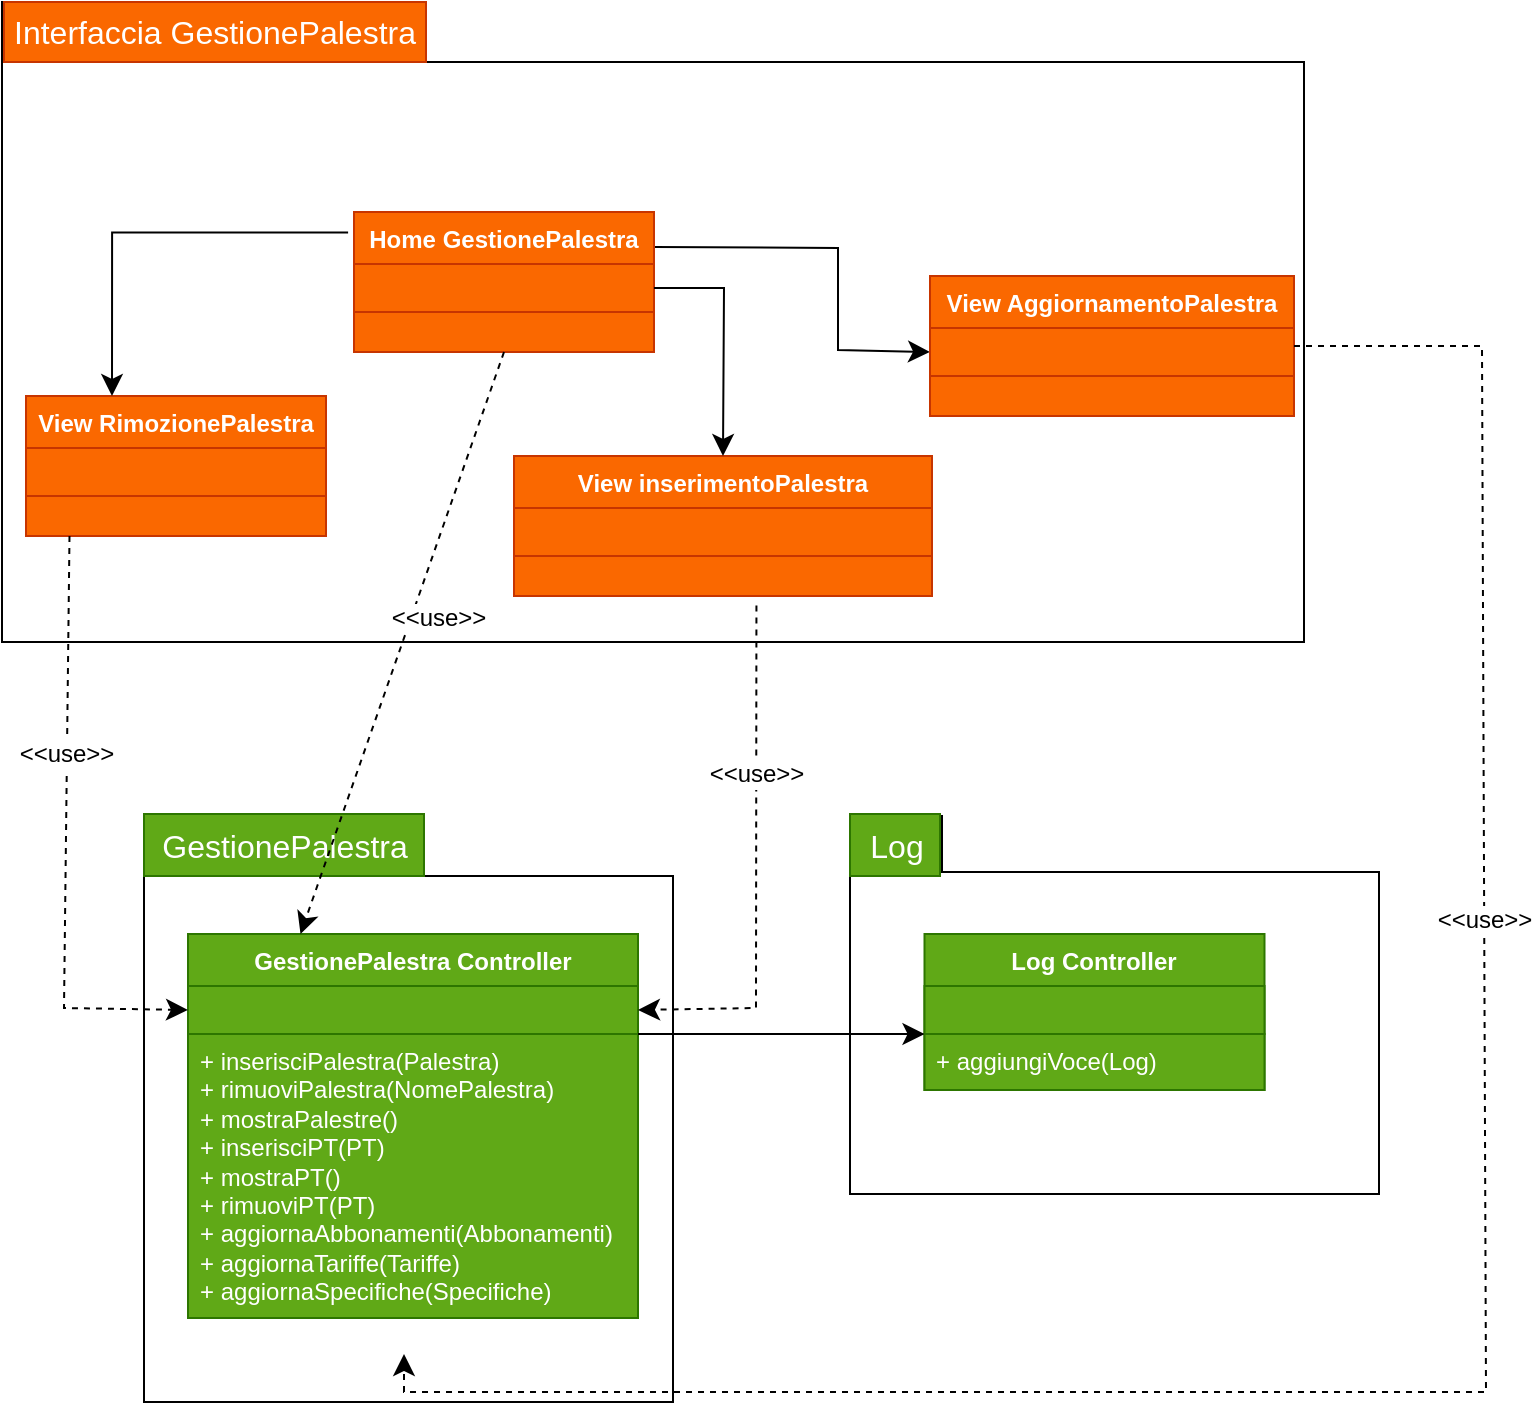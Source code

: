 <mxfile version="24.5.4" type="github">
  <diagram name="Pagina-1" id="98qzeb5G9U1v5VFIJB_s">
    <mxGraphModel dx="891" dy="809" grid="0" gridSize="10" guides="1" tooltips="1" connect="1" arrows="1" fold="1" page="0" pageScale="1" pageWidth="827" pageHeight="1169" math="0" shadow="0">
      <root>
        <mxCell id="0" />
        <mxCell id="1" parent="0" />
        <mxCell id="aeyW9CHYFvf7CehLPwGB-1" value="" style="shape=folder;fontStyle=1;spacingTop=10;tabWidth=210;tabHeight=30;tabPosition=left;html=1;whiteSpace=wrap;" parent="1" vertex="1">
          <mxGeometry x="29" y="240" width="651" height="320" as="geometry" />
        </mxCell>
        <mxCell id="aeyW9CHYFvf7CehLPwGB-2" value="&lt;font color=&quot;#ffffff&quot;&gt;Interfaccia GestionePalestra&lt;/font&gt;" style="text;strokeColor=#C73500;fillColor=#fa6800;html=1;align=center;verticalAlign=middle;whiteSpace=wrap;rounded=0;fontSize=16;fontColor=#000000;" parent="1" vertex="1">
          <mxGeometry x="30" y="240" width="211" height="30" as="geometry" />
        </mxCell>
        <mxCell id="aeyW9CHYFvf7CehLPwGB-3" style="edgeStyle=none;curved=1;rounded=0;orthogonalLoop=1;jettySize=auto;html=1;exitX=0.5;exitY=0;exitDx=0;exitDy=0;fontSize=12;startSize=8;endSize=8;" parent="1" edge="1">
          <mxGeometry relative="1" as="geometry">
            <mxPoint x="444" y="324" as="sourcePoint" />
            <mxPoint x="444" y="324" as="targetPoint" />
          </mxGeometry>
        </mxCell>
        <mxCell id="aeyW9CHYFvf7CehLPwGB-4" value="" style="shape=folder;fontStyle=1;spacingTop=10;tabWidth=140;tabHeight=31;tabPosition=left;html=1;whiteSpace=wrap;" parent="1" vertex="1">
          <mxGeometry x="100" y="646" width="264.5" height="294" as="geometry" />
        </mxCell>
        <mxCell id="aeyW9CHYFvf7CehLPwGB-5" value="GestionePalestra" style="text;html=1;align=center;verticalAlign=middle;resizable=0;points=[];autosize=1;fontSize=16;fillColor=#60a917;fontColor=#ffffff;strokeColor=#2D7600;" parent="1" vertex="1">
          <mxGeometry x="100" y="646" width="140" height="31" as="geometry" />
        </mxCell>
        <mxCell id="aeyW9CHYFvf7CehLPwGB-6" value="&lt;font color=&quot;#ffffff&quot;&gt;View RimozionePalestra&lt;br&gt;&lt;/font&gt;" style="swimlane;fontStyle=1;align=center;verticalAlign=top;childLayout=stackLayout;horizontal=1;startSize=26;horizontalStack=0;resizeParent=1;resizeParentMax=0;resizeLast=0;collapsible=1;marginBottom=0;whiteSpace=wrap;html=1;fillColor=#fa6800;fontColor=#000000;strokeColor=#C73500;" parent="1" vertex="1">
          <mxGeometry x="41" y="437" width="150" height="70" as="geometry" />
        </mxCell>
        <mxCell id="aeyW9CHYFvf7CehLPwGB-7" value="" style="text;strokeColor=#C73500;fillColor=#fa6800;align=left;verticalAlign=top;spacingLeft=4;spacingRight=4;overflow=hidden;rotatable=0;points=[[0,0.5],[1,0.5]];portConstraint=eastwest;whiteSpace=wrap;html=1;fontColor=#000000;" parent="aeyW9CHYFvf7CehLPwGB-6" vertex="1">
          <mxGeometry y="26" width="150" height="24" as="geometry" />
        </mxCell>
        <mxCell id="aeyW9CHYFvf7CehLPwGB-8" value="" style="line;strokeWidth=1;fillColor=#fa6800;align=left;verticalAlign=middle;spacingTop=-1;spacingLeft=3;spacingRight=3;rotatable=0;labelPosition=right;points=[];portConstraint=eastwest;strokeColor=#FF8000;fontColor=#000000;" parent="aeyW9CHYFvf7CehLPwGB-6" vertex="1">
          <mxGeometry y="50" width="150" as="geometry" />
        </mxCell>
        <mxCell id="aeyW9CHYFvf7CehLPwGB-9" value="&lt;div&gt;&lt;br&gt;&lt;/div&gt;&lt;div&gt;&lt;br&gt;&lt;/div&gt;" style="text;strokeColor=#C73500;fillColor=#fa6800;align=left;verticalAlign=top;spacingLeft=4;spacingRight=4;overflow=hidden;rotatable=0;points=[[0,0.5],[1,0.5]];portConstraint=eastwest;whiteSpace=wrap;html=1;fontColor=#000000;" parent="aeyW9CHYFvf7CehLPwGB-6" vertex="1">
          <mxGeometry y="50" width="150" height="20" as="geometry" />
        </mxCell>
        <mxCell id="aeyW9CHYFvf7CehLPwGB-10" value="&lt;font color=&quot;#ffffff&quot;&gt;View inserimentoPalestra&lt;br&gt;&lt;/font&gt;" style="swimlane;fontStyle=1;align=center;verticalAlign=top;childLayout=stackLayout;horizontal=1;startSize=26;horizontalStack=0;resizeParent=1;resizeParentMax=0;resizeLast=0;collapsible=1;marginBottom=0;whiteSpace=wrap;html=1;fillColor=#fa6800;fontColor=#000000;strokeColor=#C73500;" parent="1" vertex="1">
          <mxGeometry x="285" y="467" width="209" height="70" as="geometry" />
        </mxCell>
        <mxCell id="aeyW9CHYFvf7CehLPwGB-11" value="" style="text;strokeColor=#C73500;fillColor=#fa6800;align=left;verticalAlign=top;spacingLeft=4;spacingRight=4;overflow=hidden;rotatable=0;points=[[0,0.5],[1,0.5]];portConstraint=eastwest;whiteSpace=wrap;html=1;fontColor=#000000;" parent="aeyW9CHYFvf7CehLPwGB-10" vertex="1">
          <mxGeometry y="26" width="209" height="24" as="geometry" />
        </mxCell>
        <mxCell id="aeyW9CHYFvf7CehLPwGB-12" value="" style="line;strokeWidth=1;fillColor=#fa6800;align=left;verticalAlign=middle;spacingTop=-1;spacingLeft=3;spacingRight=3;rotatable=0;labelPosition=right;points=[];portConstraint=eastwest;strokeColor=#FF8000;fontColor=#000000;" parent="aeyW9CHYFvf7CehLPwGB-10" vertex="1">
          <mxGeometry y="50" width="209" as="geometry" />
        </mxCell>
        <mxCell id="aeyW9CHYFvf7CehLPwGB-13" value="&lt;div&gt;&lt;br&gt;&lt;/div&gt;&lt;div&gt;&lt;br&gt;&lt;/div&gt;" style="text;strokeColor=#C73500;fillColor=#fa6800;align=left;verticalAlign=top;spacingLeft=4;spacingRight=4;overflow=hidden;rotatable=0;points=[[0,0.5],[1,0.5]];portConstraint=eastwest;whiteSpace=wrap;html=1;fontColor=#000000;" parent="aeyW9CHYFvf7CehLPwGB-10" vertex="1">
          <mxGeometry y="50" width="209" height="20" as="geometry" />
        </mxCell>
        <mxCell id="aeyW9CHYFvf7CehLPwGB-36" style="edgeStyle=none;curved=0;rounded=0;orthogonalLoop=1;jettySize=auto;html=1;exitX=1;exitY=0.25;exitDx=0;exitDy=0;entryX=0;entryY=0.5;entryDx=0;entryDy=0;fontSize=12;startSize=8;endSize=8;" parent="1" source="aeyW9CHYFvf7CehLPwGB-14" target="aeyW9CHYFvf7CehLPwGB-33" edge="1">
          <mxGeometry relative="1" as="geometry">
            <Array as="points">
              <mxPoint x="447" y="363" />
              <mxPoint x="447" y="414" />
            </Array>
          </mxGeometry>
        </mxCell>
        <mxCell id="aeyW9CHYFvf7CehLPwGB-14" value="&lt;font color=&quot;#ffffff&quot;&gt;Home GestionePalestra&lt;/font&gt;" style="swimlane;fontStyle=1;align=center;verticalAlign=top;childLayout=stackLayout;horizontal=1;startSize=26;horizontalStack=0;resizeParent=1;resizeParentMax=0;resizeLast=0;collapsible=1;marginBottom=0;whiteSpace=wrap;html=1;fillColor=#fa6800;fontColor=#000000;strokeColor=#C73500;" parent="1" vertex="1">
          <mxGeometry x="205" y="345" width="150" height="70" as="geometry" />
        </mxCell>
        <mxCell id="aeyW9CHYFvf7CehLPwGB-15" value="" style="text;strokeColor=#C73500;fillColor=#fa6800;align=left;verticalAlign=top;spacingLeft=4;spacingRight=4;overflow=hidden;rotatable=0;points=[[0,0.5],[1,0.5]];portConstraint=eastwest;whiteSpace=wrap;html=1;fontColor=#000000;" parent="aeyW9CHYFvf7CehLPwGB-14" vertex="1">
          <mxGeometry y="26" width="150" height="24" as="geometry" />
        </mxCell>
        <mxCell id="aeyW9CHYFvf7CehLPwGB-16" value="" style="line;strokeWidth=1;fillColor=#fa6800;align=left;verticalAlign=middle;spacingTop=-1;spacingLeft=3;spacingRight=3;rotatable=0;labelPosition=right;points=[];portConstraint=eastwest;strokeColor=#FF8000;fontColor=#000000;" parent="aeyW9CHYFvf7CehLPwGB-14" vertex="1">
          <mxGeometry y="50" width="150" as="geometry" />
        </mxCell>
        <mxCell id="aeyW9CHYFvf7CehLPwGB-17" value="&lt;div&gt;&lt;br&gt;&lt;/div&gt;&lt;div&gt;&lt;br&gt;&lt;/div&gt;" style="text;strokeColor=#C73500;fillColor=#fa6800;align=left;verticalAlign=top;spacingLeft=4;spacingRight=4;overflow=hidden;rotatable=0;points=[[0,0.5],[1,0.5]];portConstraint=eastwest;whiteSpace=wrap;html=1;fontColor=#000000;" parent="aeyW9CHYFvf7CehLPwGB-14" vertex="1">
          <mxGeometry y="50" width="150" height="20" as="geometry" />
        </mxCell>
        <mxCell id="aeyW9CHYFvf7CehLPwGB-18" value="&lt;font color=&quot;#ffffff&quot;&gt;GestionePalestra Controller&lt;br&gt;&lt;/font&gt;" style="swimlane;fontStyle=1;align=center;verticalAlign=top;childLayout=stackLayout;horizontal=1;startSize=26;horizontalStack=0;resizeParent=1;resizeParentMax=0;resizeLast=0;collapsible=1;marginBottom=0;whiteSpace=wrap;html=1;fillColor=#60a917;fontColor=#ffffff;strokeColor=#2D7600;" parent="1" vertex="1">
          <mxGeometry x="122" y="706" width="225" height="192" as="geometry" />
        </mxCell>
        <mxCell id="aeyW9CHYFvf7CehLPwGB-19" value="" style="text;strokeColor=#2D7600;fillColor=#60a917;align=left;verticalAlign=top;spacingLeft=4;spacingRight=4;overflow=hidden;rotatable=0;points=[[0,0.5],[1,0.5]];portConstraint=eastwest;whiteSpace=wrap;html=1;fontColor=#ffffff;" parent="aeyW9CHYFvf7CehLPwGB-18" vertex="1">
          <mxGeometry y="26" width="225" height="24" as="geometry" />
        </mxCell>
        <mxCell id="aeyW9CHYFvf7CehLPwGB-20" value="" style="line;strokeWidth=1;fillColor=#fa6800;align=left;verticalAlign=middle;spacingTop=-1;spacingLeft=3;spacingRight=3;rotatable=0;labelPosition=right;points=[];portConstraint=eastwest;strokeColor=#FF8000;fontColor=#000000;" parent="aeyW9CHYFvf7CehLPwGB-18" vertex="1">
          <mxGeometry y="50" width="225" as="geometry" />
        </mxCell>
        <mxCell id="aeyW9CHYFvf7CehLPwGB-21" value="&lt;div&gt;+ inserisciPalestra(Palestra)&lt;/div&gt;&lt;div&gt;+ rimuoviPalestra(NomePalestra)&lt;/div&gt;&lt;div&gt;+ mostraPalestre()&lt;br&gt;&lt;/div&gt;&lt;div&gt;+ inserisciPT(PT)&lt;/div&gt;&lt;div&gt;+ mostraPT()&lt;/div&gt;&lt;div&gt;+ rimuoviPT(PT)&lt;/div&gt;&lt;div&gt;+ aggiornaAbbonamenti(Abbonamenti)&amp;nbsp;&lt;/div&gt;&lt;div&gt;+ aggiornaTariffe(Tariffe)&lt;/div&gt;&lt;div&gt;+ aggiornaSpecifiche(Specifiche)&lt;/div&gt;" style="text;strokeColor=#2D7600;fillColor=#60a917;align=left;verticalAlign=top;spacingLeft=4;spacingRight=4;overflow=hidden;rotatable=0;points=[[0,0.5],[1,0.5]];portConstraint=eastwest;whiteSpace=wrap;html=1;fontColor=#ffffff;" parent="aeyW9CHYFvf7CehLPwGB-18" vertex="1">
          <mxGeometry y="50" width="225" height="142" as="geometry" />
        </mxCell>
        <mxCell id="aeyW9CHYFvf7CehLPwGB-22" style="edgeStyle=none;curved=1;rounded=0;orthogonalLoop=1;jettySize=auto;html=1;exitX=0.5;exitY=1;exitDx=0;exitDy=0;fontSize=12;startSize=8;endSize=8;dashed=1;entryX=0.25;entryY=0;entryDx=0;entryDy=0;" parent="1" source="aeyW9CHYFvf7CehLPwGB-14" target="aeyW9CHYFvf7CehLPwGB-18" edge="1">
          <mxGeometry relative="1" as="geometry">
            <mxPoint x="378" y="706" as="targetPoint" />
          </mxGeometry>
        </mxCell>
        <mxCell id="aeyW9CHYFvf7CehLPwGB-23" value="&amp;lt;&amp;lt;use&amp;gt;&amp;gt;" style="edgeLabel;html=1;align=center;verticalAlign=middle;resizable=0;points=[];fontSize=12;" parent="aeyW9CHYFvf7CehLPwGB-22" vertex="1" connectable="0">
          <mxGeometry x="-0.354" y="5" relative="1" as="geometry">
            <mxPoint x="-5" y="37" as="offset" />
          </mxGeometry>
        </mxCell>
        <mxCell id="aeyW9CHYFvf7CehLPwGB-24" style="edgeStyle=none;curved=0;rounded=0;orthogonalLoop=1;jettySize=auto;html=1;exitX=0.5;exitY=1;exitDx=0;exitDy=0;fontSize=12;startSize=8;endSize=8;entryX=0;entryY=0.25;entryDx=0;entryDy=0;dashed=1;strokeColor=none;" parent="1" target="aeyW9CHYFvf7CehLPwGB-18" edge="1">
          <mxGeometry relative="1" as="geometry">
            <mxPoint x="120" y="510" as="sourcePoint" />
            <mxPoint x="120" y="829" as="targetPoint" />
            <Array as="points">
              <mxPoint x="120" y="730" />
            </Array>
          </mxGeometry>
        </mxCell>
        <mxCell id="aeyW9CHYFvf7CehLPwGB-25" style="edgeStyle=none;curved=0;rounded=0;orthogonalLoop=1;jettySize=auto;html=1;exitX=0.5;exitY=1;exitDx=0;exitDy=0;fontSize=12;startSize=8;endSize=8;dashed=1;entryX=0;entryY=0.5;entryDx=0;entryDy=0;" parent="1" target="aeyW9CHYFvf7CehLPwGB-19" edge="1">
          <mxGeometry relative="1" as="geometry">
            <mxPoint x="62.75" y="507" as="sourcePoint" />
            <mxPoint x="60" y="744.127" as="targetPoint" />
            <Array as="points">
              <mxPoint x="60" y="743" />
            </Array>
          </mxGeometry>
        </mxCell>
        <mxCell id="aeyW9CHYFvf7CehLPwGB-26" value="&amp;lt;&amp;lt;use&amp;gt;&amp;gt;" style="edgeLabel;html=1;align=center;verticalAlign=middle;resizable=0;points=[];fontSize=12;" parent="aeyW9CHYFvf7CehLPwGB-25" vertex="1" connectable="0">
          <mxGeometry x="-0.272" y="-1" relative="1" as="geometry">
            <mxPoint as="offset" />
          </mxGeometry>
        </mxCell>
        <mxCell id="aeyW9CHYFvf7CehLPwGB-27" style="edgeStyle=none;curved=0;rounded=0;orthogonalLoop=1;jettySize=auto;html=1;exitX=0.58;exitY=1.236;exitDx=0;exitDy=0;fontSize=12;startSize=8;endSize=8;dashed=1;entryX=1;entryY=0.5;entryDx=0;entryDy=0;exitPerimeter=0;" parent="1" source="aeyW9CHYFvf7CehLPwGB-13" target="aeyW9CHYFvf7CehLPwGB-19" edge="1">
          <mxGeometry relative="1" as="geometry">
            <mxPoint x="570" y="510" as="sourcePoint" />
            <mxPoint x="667" y="747" as="targetPoint" />
            <Array as="points">
              <mxPoint x="406" y="743" />
            </Array>
          </mxGeometry>
        </mxCell>
        <mxCell id="aeyW9CHYFvf7CehLPwGB-28" value="&amp;lt;&amp;lt;use&amp;gt;&amp;gt;" style="edgeLabel;html=1;align=center;verticalAlign=middle;resizable=0;points=[];fontSize=12;" parent="aeyW9CHYFvf7CehLPwGB-27" vertex="1" connectable="0">
          <mxGeometry x="-0.353" relative="1" as="geometry">
            <mxPoint as="offset" />
          </mxGeometry>
        </mxCell>
        <mxCell id="aeyW9CHYFvf7CehLPwGB-29" style="edgeStyle=none;curved=0;rounded=0;orthogonalLoop=1;jettySize=auto;html=1;exitX=1;exitY=0.5;exitDx=0;exitDy=0;fontSize=12;startSize=8;endSize=8;entryX=0.5;entryY=0;entryDx=0;entryDy=0;" parent="1" source="aeyW9CHYFvf7CehLPwGB-15" target="aeyW9CHYFvf7CehLPwGB-10" edge="1">
          <mxGeometry relative="1" as="geometry">
            <mxPoint x="581" y="438" as="targetPoint" />
            <Array as="points">
              <mxPoint x="390" y="383" />
            </Array>
          </mxGeometry>
        </mxCell>
        <mxCell id="aeyW9CHYFvf7CehLPwGB-30" style="edgeStyle=none;curved=0;rounded=0;orthogonalLoop=1;jettySize=auto;html=1;fontSize=12;startSize=8;endSize=8;entryX=0.613;entryY=0.025;entryDx=0;entryDy=0;entryPerimeter=0;" parent="1" edge="1">
          <mxGeometry relative="1" as="geometry">
            <mxPoint x="202.05" y="355.25" as="sourcePoint" />
            <mxPoint x="84.0" y="437" as="targetPoint" />
            <Array as="points">
              <mxPoint x="84.05" y="355.25" />
            </Array>
          </mxGeometry>
        </mxCell>
        <mxCell id="aeyW9CHYFvf7CehLPwGB-32" value="&lt;font color=&quot;#ffffff&quot;&gt;View AggiornamentoPalestra&lt;br&gt;&lt;/font&gt;" style="swimlane;fontStyle=1;align=center;verticalAlign=top;childLayout=stackLayout;horizontal=1;startSize=26;horizontalStack=0;resizeParent=1;resizeParentMax=0;resizeLast=0;collapsible=1;marginBottom=0;whiteSpace=wrap;html=1;fillColor=#fa6800;fontColor=#000000;strokeColor=#C73500;" parent="1" vertex="1">
          <mxGeometry x="493" y="377" width="182" height="70" as="geometry" />
        </mxCell>
        <mxCell id="aeyW9CHYFvf7CehLPwGB-33" value="" style="text;strokeColor=#C73500;fillColor=#fa6800;align=left;verticalAlign=top;spacingLeft=4;spacingRight=4;overflow=hidden;rotatable=0;points=[[0,0.5],[1,0.5]];portConstraint=eastwest;whiteSpace=wrap;html=1;fontColor=#000000;" parent="aeyW9CHYFvf7CehLPwGB-32" vertex="1">
          <mxGeometry y="26" width="182" height="24" as="geometry" />
        </mxCell>
        <mxCell id="aeyW9CHYFvf7CehLPwGB-34" value="" style="line;strokeWidth=1;fillColor=#fa6800;align=left;verticalAlign=middle;spacingTop=-1;spacingLeft=3;spacingRight=3;rotatable=0;labelPosition=right;points=[];portConstraint=eastwest;strokeColor=#FF8000;fontColor=#000000;" parent="aeyW9CHYFvf7CehLPwGB-32" vertex="1">
          <mxGeometry y="50" width="182" as="geometry" />
        </mxCell>
        <mxCell id="aeyW9CHYFvf7CehLPwGB-35" value="&lt;div&gt;&lt;br&gt;&lt;/div&gt;&lt;div&gt;&lt;br&gt;&lt;/div&gt;" style="text;strokeColor=#C73500;fillColor=#fa6800;align=left;verticalAlign=top;spacingLeft=4;spacingRight=4;overflow=hidden;rotatable=0;points=[[0,0.5],[1,0.5]];portConstraint=eastwest;whiteSpace=wrap;html=1;fontColor=#000000;" parent="aeyW9CHYFvf7CehLPwGB-32" vertex="1">
          <mxGeometry y="50" width="182" height="20" as="geometry" />
        </mxCell>
        <mxCell id="aeyW9CHYFvf7CehLPwGB-37" style="edgeStyle=none;curved=0;rounded=0;orthogonalLoop=1;jettySize=auto;html=1;fontSize=12;startSize=8;endSize=8;dashed=1;exitX=1;exitY=0.5;exitDx=0;exitDy=0;" parent="1" source="aeyW9CHYFvf7CehLPwGB-32" edge="1">
          <mxGeometry relative="1" as="geometry">
            <mxPoint x="770" y="414" as="sourcePoint" />
            <mxPoint x="230" y="916" as="targetPoint" />
            <Array as="points">
              <mxPoint x="769" y="412" />
              <mxPoint x="771" y="935" />
              <mxPoint x="439" y="935" />
              <mxPoint x="330" y="935" />
              <mxPoint x="230" y="935" />
            </Array>
          </mxGeometry>
        </mxCell>
        <mxCell id="aeyW9CHYFvf7CehLPwGB-38" value="&amp;lt;&amp;lt;use&amp;gt;&amp;gt;" style="edgeLabel;html=1;align=center;verticalAlign=middle;resizable=0;points=[];fontSize=12;" parent="aeyW9CHYFvf7CehLPwGB-37" vertex="1" connectable="0">
          <mxGeometry x="-0.353" relative="1" as="geometry">
            <mxPoint as="offset" />
          </mxGeometry>
        </mxCell>
        <mxCell id="HKZbP1l8f2vF29Pd1lQx-1" value="" style="shape=folder;fontStyle=1;spacingTop=10;tabWidth=46;tabHeight=28;tabPosition=left;html=1;whiteSpace=wrap;" parent="1" vertex="1">
          <mxGeometry x="453" y="647" width="264.5" height="189" as="geometry" />
        </mxCell>
        <mxCell id="HKZbP1l8f2vF29Pd1lQx-2" value="Log" style="text;html=1;align=center;verticalAlign=middle;resizable=0;points=[];autosize=1;fontSize=16;fillColor=#60a917;fontColor=#ffffff;strokeColor=#2D7600;" parent="1" vertex="1">
          <mxGeometry x="453" y="646" width="45" height="31" as="geometry" />
        </mxCell>
        <mxCell id="HKZbP1l8f2vF29Pd1lQx-3" value="Log Controller" style="swimlane;fontStyle=1;align=center;verticalAlign=top;childLayout=stackLayout;horizontal=1;startSize=26;horizontalStack=0;resizeParent=1;resizeParentMax=0;resizeLast=0;collapsible=1;marginBottom=0;whiteSpace=wrap;html=1;fillColor=#60a917;fontColor=#ffffff;strokeColor=#2D7600;" parent="1" vertex="1">
          <mxGeometry x="490.25" y="706" width="170" height="78" as="geometry" />
        </mxCell>
        <mxCell id="HKZbP1l8f2vF29Pd1lQx-4" value="" style="text;strokeColor=#2D7600;fillColor=#60a917;align=left;verticalAlign=top;spacingLeft=4;spacingRight=4;overflow=hidden;rotatable=0;points=[[0,0.5],[1,0.5]];portConstraint=eastwest;whiteSpace=wrap;html=1;fontColor=#ffffff;" parent="HKZbP1l8f2vF29Pd1lQx-3" vertex="1">
          <mxGeometry y="26" width="170" height="24" as="geometry" />
        </mxCell>
        <mxCell id="HKZbP1l8f2vF29Pd1lQx-5" value="" style="line;strokeWidth=1;fillColor=#fa6800;align=left;verticalAlign=middle;spacingTop=-1;spacingLeft=3;spacingRight=3;rotatable=0;labelPosition=right;points=[];portConstraint=eastwest;strokeColor=#FF8000;fontColor=#000000;" parent="HKZbP1l8f2vF29Pd1lQx-3" vertex="1">
          <mxGeometry y="50" width="170" as="geometry" />
        </mxCell>
        <mxCell id="HKZbP1l8f2vF29Pd1lQx-6" value="+ aggiungiVoce(Log)" style="text;strokeColor=#2D7600;fillColor=#60a917;align=left;verticalAlign=top;spacingLeft=4;spacingRight=4;overflow=hidden;rotatable=0;points=[[0,0.5],[1,0.5]];portConstraint=eastwest;whiteSpace=wrap;html=1;fontColor=#ffffff;" parent="HKZbP1l8f2vF29Pd1lQx-3" vertex="1">
          <mxGeometry y="50" width="170" height="28" as="geometry" />
        </mxCell>
        <mxCell id="HKZbP1l8f2vF29Pd1lQx-8" style="edgeStyle=none;curved=1;rounded=0;orthogonalLoop=1;jettySize=auto;html=1;entryX=0;entryY=0.75;entryDx=0;entryDy=0;fontSize=12;startSize=8;endSize=8;" parent="1" edge="1">
          <mxGeometry relative="1" as="geometry">
            <mxPoint x="347" y="756" as="sourcePoint" />
            <mxPoint x="490.25" y="756" as="targetPoint" />
          </mxGeometry>
        </mxCell>
      </root>
    </mxGraphModel>
  </diagram>
</mxfile>

